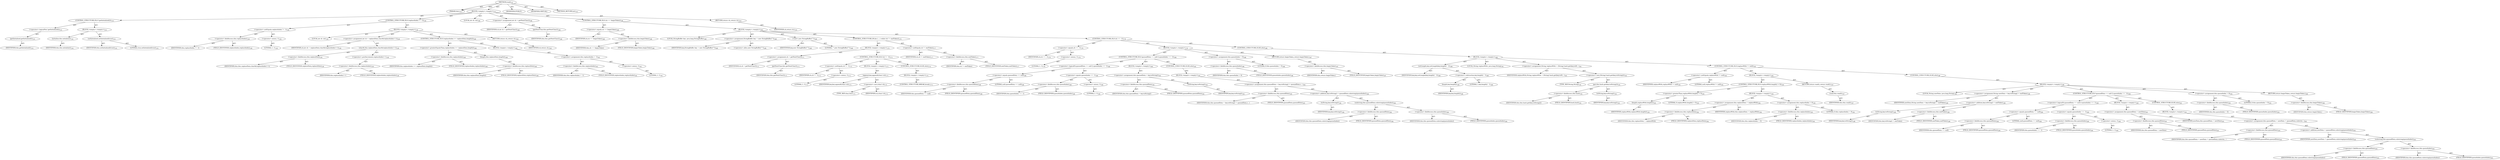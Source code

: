 digraph "read" {  
"111669149699" [label = <(METHOD,read)<SUB>152</SUB>> ]
"115964116992" [label = <(PARAM,this)<SUB>152</SUB>> ]
"25769803781" [label = <(BLOCK,&lt;empty&gt;,&lt;empty&gt;)<SUB>152</SUB>> ]
"47244640258" [label = <(CONTROL_STRUCTURE,IF,if (!getInitialized()))<SUB>153</SUB>> ]
"30064771132" [label = <(&lt;operator&gt;.logicalNot,!getInitialized())<SUB>153</SUB>> ]
"30064771133" [label = <(getInitialized,getInitialized())<SUB>153</SUB>> ]
"68719476736" [label = <(IDENTIFIER,this,getInitialized())<SUB>153</SUB>> ]
"25769803782" [label = <(BLOCK,&lt;empty&gt;,&lt;empty&gt;)<SUB>153</SUB>> ]
"30064771134" [label = <(initialize,this.initialize())<SUB>154</SUB>> ]
"68719476737" [label = <(IDENTIFIER,this,this.initialize())<SUB>154</SUB>> ]
"30064771135" [label = <(setInitialized,setInitialized(true))<SUB>155</SUB>> ]
"68719476738" [label = <(IDENTIFIER,this,setInitialized(true))<SUB>155</SUB>> ]
"90194313226" [label = <(LITERAL,true,setInitialized(true))<SUB>155</SUB>> ]
"47244640259" [label = <(CONTROL_STRUCTURE,IF,if (replaceIndex != -1))<SUB>158</SUB>> ]
"30064771136" [label = <(&lt;operator&gt;.notEquals,replaceIndex != -1)<SUB>158</SUB>> ]
"30064771137" [label = <(&lt;operator&gt;.fieldAccess,this.replaceIndex)<SUB>158</SUB>> ]
"68719476779" [label = <(IDENTIFIER,this,replaceIndex != -1)> ]
"55834574874" [label = <(FIELD_IDENTIFIER,replaceIndex,replaceIndex)<SUB>158</SUB>> ]
"30064771138" [label = <(&lt;operator&gt;.minus,-1)<SUB>158</SUB>> ]
"90194313227" [label = <(LITERAL,1,-1)<SUB>158</SUB>> ]
"25769803783" [label = <(BLOCK,&lt;empty&gt;,&lt;empty&gt;)<SUB>158</SUB>> ]
"94489280513" [label = <(LOCAL,int ch: int)<SUB>159</SUB>> ]
"30064771139" [label = <(&lt;operator&gt;.assignment,int ch = replaceData.charAt(replaceIndex++))<SUB>159</SUB>> ]
"68719476780" [label = <(IDENTIFIER,ch,int ch = replaceData.charAt(replaceIndex++))<SUB>159</SUB>> ]
"30064771140" [label = <(charAt,this.replaceData.charAt(replaceIndex++))<SUB>159</SUB>> ]
"30064771141" [label = <(&lt;operator&gt;.fieldAccess,this.replaceData)<SUB>159</SUB>> ]
"68719476781" [label = <(IDENTIFIER,this,this.replaceData.charAt(replaceIndex++))> ]
"55834574875" [label = <(FIELD_IDENTIFIER,replaceData,replaceData)<SUB>159</SUB>> ]
"30064771142" [label = <(&lt;operator&gt;.postIncrement,replaceIndex++)<SUB>159</SUB>> ]
"30064771143" [label = <(&lt;operator&gt;.fieldAccess,this.replaceIndex)<SUB>159</SUB>> ]
"68719476782" [label = <(IDENTIFIER,this,replaceIndex++)> ]
"55834574876" [label = <(FIELD_IDENTIFIER,replaceIndex,replaceIndex)<SUB>159</SUB>> ]
"47244640260" [label = <(CONTROL_STRUCTURE,IF,if (replaceIndex &gt;= replaceData.length()))<SUB>160</SUB>> ]
"30064771144" [label = <(&lt;operator&gt;.greaterEqualsThan,replaceIndex &gt;= replaceData.length())<SUB>160</SUB>> ]
"30064771145" [label = <(&lt;operator&gt;.fieldAccess,this.replaceIndex)<SUB>160</SUB>> ]
"68719476783" [label = <(IDENTIFIER,this,replaceIndex &gt;= replaceData.length())> ]
"55834574877" [label = <(FIELD_IDENTIFIER,replaceIndex,replaceIndex)<SUB>160</SUB>> ]
"30064771146" [label = <(length,this.replaceData.length())<SUB>160</SUB>> ]
"30064771147" [label = <(&lt;operator&gt;.fieldAccess,this.replaceData)<SUB>160</SUB>> ]
"68719476784" [label = <(IDENTIFIER,this,this.replaceData.length())> ]
"55834574878" [label = <(FIELD_IDENTIFIER,replaceData,replaceData)<SUB>160</SUB>> ]
"25769803784" [label = <(BLOCK,&lt;empty&gt;,&lt;empty&gt;)<SUB>160</SUB>> ]
"30064771148" [label = <(&lt;operator&gt;.assignment,this.replaceIndex = -1)<SUB>161</SUB>> ]
"30064771149" [label = <(&lt;operator&gt;.fieldAccess,this.replaceIndex)<SUB>161</SUB>> ]
"68719476785" [label = <(IDENTIFIER,this,this.replaceIndex = -1)> ]
"55834574879" [label = <(FIELD_IDENTIFIER,replaceIndex,replaceIndex)<SUB>161</SUB>> ]
"30064771150" [label = <(&lt;operator&gt;.minus,-1)<SUB>161</SUB>> ]
"90194313228" [label = <(LITERAL,1,-1)<SUB>161</SUB>> ]
"146028888066" [label = <(RETURN,return ch;,return ch;)<SUB>163</SUB>> ]
"68719476786" [label = <(IDENTIFIER,ch,return ch;)<SUB>163</SUB>> ]
"94489280514" [label = <(LOCAL,int ch: int)<SUB>166</SUB>> ]
"30064771151" [label = <(&lt;operator&gt;.assignment,int ch = getNextChar())<SUB>166</SUB>> ]
"68719476787" [label = <(IDENTIFIER,ch,int ch = getNextChar())<SUB>166</SUB>> ]
"30064771152" [label = <(getNextChar,this.getNextChar())<SUB>166</SUB>> ]
"68719476739" [label = <(IDENTIFIER,this,this.getNextChar())<SUB>166</SUB>> ]
"47244640261" [label = <(CONTROL_STRUCTURE,IF,if (ch == beginToken))<SUB>168</SUB>> ]
"30064771153" [label = <(&lt;operator&gt;.equals,ch == beginToken)<SUB>168</SUB>> ]
"68719476788" [label = <(IDENTIFIER,ch,ch == beginToken)<SUB>168</SUB>> ]
"30064771154" [label = <(&lt;operator&gt;.fieldAccess,this.beginToken)<SUB>168</SUB>> ]
"68719476789" [label = <(IDENTIFIER,this,ch == beginToken)> ]
"55834574880" [label = <(FIELD_IDENTIFIER,beginToken,beginToken)<SUB>168</SUB>> ]
"25769803785" [label = <(BLOCK,&lt;empty&gt;,&lt;empty&gt;)<SUB>168</SUB>> ]
"94489280515" [label = <(LOCAL,StringBuffer key: java.lang.StringBuffer)<SUB>169</SUB>> ]
"30064771155" [label = <(&lt;operator&gt;.assignment,StringBuffer key = new StringBuffer(&quot;&quot;))<SUB>169</SUB>> ]
"68719476790" [label = <(IDENTIFIER,key,StringBuffer key = new StringBuffer(&quot;&quot;))<SUB>169</SUB>> ]
"30064771156" [label = <(&lt;operator&gt;.alloc,new StringBuffer(&quot;&quot;))<SUB>169</SUB>> ]
"30064771157" [label = <(&lt;init&gt;,new StringBuffer(&quot;&quot;))<SUB>169</SUB>> ]
"68719476791" [label = <(IDENTIFIER,key,new StringBuffer(&quot;&quot;))<SUB>169</SUB>> ]
"90194313229" [label = <(LITERAL,&quot;&quot;,new StringBuffer(&quot;&quot;))<SUB>169</SUB>> ]
"47244640262" [label = <(CONTROL_STRUCTURE,DO,do {...} while (ch != endToken))<SUB>170</SUB>> ]
"25769803786" [label = <(BLOCK,&lt;empty&gt;,&lt;empty&gt;)<SUB>170</SUB>> ]
"30064771158" [label = <(&lt;operator&gt;.assignment,ch = getNextChar())<SUB>171</SUB>> ]
"68719476792" [label = <(IDENTIFIER,ch,ch = getNextChar())<SUB>171</SUB>> ]
"30064771159" [label = <(getNextChar,this.getNextChar())<SUB>171</SUB>> ]
"68719476740" [label = <(IDENTIFIER,this,this.getNextChar())<SUB>171</SUB>> ]
"47244640263" [label = <(CONTROL_STRUCTURE,IF,if (ch != -1))<SUB>172</SUB>> ]
"30064771160" [label = <(&lt;operator&gt;.notEquals,ch != -1)<SUB>172</SUB>> ]
"68719476793" [label = <(IDENTIFIER,ch,ch != -1)<SUB>172</SUB>> ]
"30064771161" [label = <(&lt;operator&gt;.minus,-1)<SUB>172</SUB>> ]
"90194313230" [label = <(LITERAL,1,-1)<SUB>172</SUB>> ]
"25769803787" [label = <(BLOCK,&lt;empty&gt;,&lt;empty&gt;)<SUB>172</SUB>> ]
"30064771162" [label = <(append,key.append((char) ch))<SUB>173</SUB>> ]
"68719476794" [label = <(IDENTIFIER,key,key.append((char) ch))<SUB>173</SUB>> ]
"30064771163" [label = <(&lt;operator&gt;.cast,(char) ch)<SUB>173</SUB>> ]
"180388626436" [label = <(TYPE_REF,char,char)<SUB>173</SUB>> ]
"68719476795" [label = <(IDENTIFIER,ch,(char) ch)<SUB>173</SUB>> ]
"47244640264" [label = <(CONTROL_STRUCTURE,ELSE,else)<SUB>174</SUB>> ]
"25769803788" [label = <(BLOCK,&lt;empty&gt;,&lt;empty&gt;)<SUB>174</SUB>> ]
"47244640265" [label = <(CONTROL_STRUCTURE,BREAK,break;)<SUB>175</SUB>> ]
"30064771164" [label = <(&lt;operator&gt;.notEquals,ch != endToken)<SUB>177</SUB>> ]
"68719476796" [label = <(IDENTIFIER,ch,ch != endToken)<SUB>177</SUB>> ]
"30064771165" [label = <(&lt;operator&gt;.fieldAccess,this.endToken)<SUB>177</SUB>> ]
"68719476797" [label = <(IDENTIFIER,this,ch != endToken)> ]
"55834574881" [label = <(FIELD_IDENTIFIER,endToken,endToken)<SUB>177</SUB>> ]
"47244640266" [label = <(CONTROL_STRUCTURE,IF,if (ch == -1))<SUB>179</SUB>> ]
"30064771166" [label = <(&lt;operator&gt;.equals,ch == -1)<SUB>179</SUB>> ]
"68719476798" [label = <(IDENTIFIER,ch,ch == -1)<SUB>179</SUB>> ]
"30064771167" [label = <(&lt;operator&gt;.minus,-1)<SUB>179</SUB>> ]
"90194313231" [label = <(LITERAL,1,-1)<SUB>179</SUB>> ]
"25769803789" [label = <(BLOCK,&lt;empty&gt;,&lt;empty&gt;)<SUB>179</SUB>> ]
"47244640267" [label = <(CONTROL_STRUCTURE,IF,if (queuedData == null || queueIndex == -1))<SUB>180</SUB>> ]
"30064771168" [label = <(&lt;operator&gt;.logicalOr,queuedData == null || queueIndex == -1)<SUB>180</SUB>> ]
"30064771169" [label = <(&lt;operator&gt;.equals,queuedData == null)<SUB>180</SUB>> ]
"30064771170" [label = <(&lt;operator&gt;.fieldAccess,this.queuedData)<SUB>180</SUB>> ]
"68719476799" [label = <(IDENTIFIER,this,queuedData == null)> ]
"55834574882" [label = <(FIELD_IDENTIFIER,queuedData,queuedData)<SUB>180</SUB>> ]
"90194313232" [label = <(LITERAL,null,queuedData == null)<SUB>180</SUB>> ]
"30064771171" [label = <(&lt;operator&gt;.equals,queueIndex == -1)<SUB>180</SUB>> ]
"30064771172" [label = <(&lt;operator&gt;.fieldAccess,this.queueIndex)<SUB>180</SUB>> ]
"68719476800" [label = <(IDENTIFIER,this,queueIndex == -1)> ]
"55834574883" [label = <(FIELD_IDENTIFIER,queueIndex,queueIndex)<SUB>180</SUB>> ]
"30064771173" [label = <(&lt;operator&gt;.minus,-1)<SUB>180</SUB>> ]
"90194313233" [label = <(LITERAL,1,-1)<SUB>180</SUB>> ]
"25769803790" [label = <(BLOCK,&lt;empty&gt;,&lt;empty&gt;)<SUB>180</SUB>> ]
"30064771174" [label = <(&lt;operator&gt;.assignment,this.queuedData = key.toString())<SUB>181</SUB>> ]
"30064771175" [label = <(&lt;operator&gt;.fieldAccess,this.queuedData)<SUB>181</SUB>> ]
"68719476801" [label = <(IDENTIFIER,this,this.queuedData = key.toString())> ]
"55834574884" [label = <(FIELD_IDENTIFIER,queuedData,queuedData)<SUB>181</SUB>> ]
"30064771176" [label = <(toString,key.toString())<SUB>181</SUB>> ]
"68719476802" [label = <(IDENTIFIER,key,key.toString())<SUB>181</SUB>> ]
"47244640268" [label = <(CONTROL_STRUCTURE,ELSE,else)<SUB>182</SUB>> ]
"25769803791" [label = <(BLOCK,&lt;empty&gt;,&lt;empty&gt;)<SUB>182</SUB>> ]
"30064771177" [label = <(&lt;operator&gt;.assignment,this.queuedData = key.toString() + queuedData.s...)<SUB>183</SUB>> ]
"30064771178" [label = <(&lt;operator&gt;.fieldAccess,this.queuedData)<SUB>183</SUB>> ]
"68719476803" [label = <(IDENTIFIER,this,this.queuedData = key.toString() + queuedData.s...)> ]
"55834574885" [label = <(FIELD_IDENTIFIER,queuedData,queuedData)<SUB>183</SUB>> ]
"30064771179" [label = <(&lt;operator&gt;.addition,key.toString() + queuedData.substring(queueIndex))<SUB>184</SUB>> ]
"30064771180" [label = <(toString,key.toString())<SUB>184</SUB>> ]
"68719476804" [label = <(IDENTIFIER,key,key.toString())<SUB>184</SUB>> ]
"30064771181" [label = <(substring,this.queuedData.substring(queueIndex))<SUB>184</SUB>> ]
"30064771182" [label = <(&lt;operator&gt;.fieldAccess,this.queuedData)<SUB>184</SUB>> ]
"68719476805" [label = <(IDENTIFIER,this,this.queuedData.substring(queueIndex))> ]
"55834574886" [label = <(FIELD_IDENTIFIER,queuedData,queuedData)<SUB>184</SUB>> ]
"30064771183" [label = <(&lt;operator&gt;.fieldAccess,this.queueIndex)<SUB>184</SUB>> ]
"68719476806" [label = <(IDENTIFIER,this,this.queuedData.substring(queueIndex))> ]
"55834574887" [label = <(FIELD_IDENTIFIER,queueIndex,queueIndex)<SUB>184</SUB>> ]
"30064771184" [label = <(&lt;operator&gt;.assignment,this.queueIndex = 0)<SUB>186</SUB>> ]
"30064771185" [label = <(&lt;operator&gt;.fieldAccess,this.queueIndex)<SUB>186</SUB>> ]
"68719476807" [label = <(IDENTIFIER,this,this.queueIndex = 0)> ]
"55834574888" [label = <(FIELD_IDENTIFIER,queueIndex,queueIndex)<SUB>186</SUB>> ]
"90194313234" [label = <(LITERAL,0,this.queueIndex = 0)<SUB>186</SUB>> ]
"146028888067" [label = <(RETURN,return beginToken;,return beginToken;)<SUB>187</SUB>> ]
"30064771186" [label = <(&lt;operator&gt;.fieldAccess,this.beginToken)<SUB>187</SUB>> ]
"68719476808" [label = <(IDENTIFIER,this,return beginToken;)> ]
"55834574889" [label = <(FIELD_IDENTIFIER,beginToken,beginToken)<SUB>187</SUB>> ]
"47244640269" [label = <(CONTROL_STRUCTURE,ELSE,else)<SUB>188</SUB>> ]
"25769803792" [label = <(BLOCK,&lt;empty&gt;,&lt;empty&gt;)<SUB>188</SUB>> ]
"30064771187" [label = <(setLength,key.setLength(key.length() - 1))<SUB>189</SUB>> ]
"68719476809" [label = <(IDENTIFIER,key,key.setLength(key.length() - 1))<SUB>189</SUB>> ]
"30064771188" [label = <(&lt;operator&gt;.subtraction,key.length() - 1)<SUB>189</SUB>> ]
"30064771189" [label = <(length,key.length())<SUB>189</SUB>> ]
"68719476810" [label = <(IDENTIFIER,key,key.length())<SUB>189</SUB>> ]
"90194313235" [label = <(LITERAL,1,key.length() - 1)<SUB>189</SUB>> ]
"94489280516" [label = <(LOCAL,String replaceWith: java.lang.String)<SUB>191</SUB>> ]
"30064771190" [label = <(&lt;operator&gt;.assignment,String replaceWith = (String) hash.get(key.toSt...)<SUB>191</SUB>> ]
"68719476811" [label = <(IDENTIFIER,replaceWith,String replaceWith = (String) hash.get(key.toSt...)<SUB>191</SUB>> ]
"30064771191" [label = <(&lt;operator&gt;.cast,(String) hash.get(key.toString()))<SUB>191</SUB>> ]
"180388626437" [label = <(TYPE_REF,String,String)<SUB>191</SUB>> ]
"30064771192" [label = <(get,this.hash.get(key.toString()))<SUB>191</SUB>> ]
"30064771193" [label = <(&lt;operator&gt;.fieldAccess,this.hash)<SUB>191</SUB>> ]
"68719476812" [label = <(IDENTIFIER,this,this.hash.get(key.toString()))> ]
"55834574890" [label = <(FIELD_IDENTIFIER,hash,hash)<SUB>191</SUB>> ]
"30064771194" [label = <(toString,key.toString())<SUB>191</SUB>> ]
"68719476813" [label = <(IDENTIFIER,key,key.toString())<SUB>191</SUB>> ]
"47244640270" [label = <(CONTROL_STRUCTURE,IF,if (replaceWith != null))<SUB>192</SUB>> ]
"30064771195" [label = <(&lt;operator&gt;.notEquals,replaceWith != null)<SUB>192</SUB>> ]
"68719476814" [label = <(IDENTIFIER,replaceWith,replaceWith != null)<SUB>192</SUB>> ]
"90194313236" [label = <(LITERAL,null,replaceWith != null)<SUB>192</SUB>> ]
"25769803793" [label = <(BLOCK,&lt;empty&gt;,&lt;empty&gt;)<SUB>192</SUB>> ]
"47244640271" [label = <(CONTROL_STRUCTURE,IF,if (replaceWith.length() &gt; 0))<SUB>193</SUB>> ]
"30064771196" [label = <(&lt;operator&gt;.greaterThan,replaceWith.length() &gt; 0)<SUB>193</SUB>> ]
"30064771197" [label = <(length,replaceWith.length())<SUB>193</SUB>> ]
"68719476815" [label = <(IDENTIFIER,replaceWith,replaceWith.length())<SUB>193</SUB>> ]
"90194313237" [label = <(LITERAL,0,replaceWith.length() &gt; 0)<SUB>193</SUB>> ]
"25769803794" [label = <(BLOCK,&lt;empty&gt;,&lt;empty&gt;)<SUB>193</SUB>> ]
"30064771198" [label = <(&lt;operator&gt;.assignment,this.replaceData = replaceWith)<SUB>194</SUB>> ]
"30064771199" [label = <(&lt;operator&gt;.fieldAccess,this.replaceData)<SUB>194</SUB>> ]
"68719476816" [label = <(IDENTIFIER,this,this.replaceData = replaceWith)> ]
"55834574891" [label = <(FIELD_IDENTIFIER,replaceData,replaceData)<SUB>194</SUB>> ]
"68719476817" [label = <(IDENTIFIER,replaceWith,this.replaceData = replaceWith)<SUB>194</SUB>> ]
"30064771200" [label = <(&lt;operator&gt;.assignment,this.replaceIndex = 0)<SUB>195</SUB>> ]
"30064771201" [label = <(&lt;operator&gt;.fieldAccess,this.replaceIndex)<SUB>195</SUB>> ]
"68719476818" [label = <(IDENTIFIER,this,this.replaceIndex = 0)> ]
"55834574892" [label = <(FIELD_IDENTIFIER,replaceIndex,replaceIndex)<SUB>195</SUB>> ]
"90194313238" [label = <(LITERAL,0,this.replaceIndex = 0)<SUB>195</SUB>> ]
"146028888068" [label = <(RETURN,return read();,return read();)<SUB>197</SUB>> ]
"30064771202" [label = <(read,this.read())<SUB>197</SUB>> ]
"68719476741" [label = <(IDENTIFIER,this,this.read())<SUB>197</SUB>> ]
"47244640272" [label = <(CONTROL_STRUCTURE,ELSE,else)<SUB>198</SUB>> ]
"25769803795" [label = <(BLOCK,&lt;empty&gt;,&lt;empty&gt;)<SUB>198</SUB>> ]
"94489280517" [label = <(LOCAL,String newData: java.lang.String)<SUB>199</SUB>> ]
"30064771203" [label = <(&lt;operator&gt;.assignment,String newData = key.toString() + endToken)<SUB>199</SUB>> ]
"68719476819" [label = <(IDENTIFIER,newData,String newData = key.toString() + endToken)<SUB>199</SUB>> ]
"30064771204" [label = <(&lt;operator&gt;.addition,key.toString() + endToken)<SUB>199</SUB>> ]
"30064771205" [label = <(toString,key.toString())<SUB>199</SUB>> ]
"68719476820" [label = <(IDENTIFIER,key,key.toString())<SUB>199</SUB>> ]
"30064771206" [label = <(&lt;operator&gt;.fieldAccess,this.endToken)<SUB>199</SUB>> ]
"68719476821" [label = <(IDENTIFIER,this,key.toString() + endToken)> ]
"55834574893" [label = <(FIELD_IDENTIFIER,endToken,endToken)<SUB>199</SUB>> ]
"47244640273" [label = <(CONTROL_STRUCTURE,IF,if (queuedData == null || queueIndex == -1))<SUB>200</SUB>> ]
"30064771207" [label = <(&lt;operator&gt;.logicalOr,queuedData == null || queueIndex == -1)<SUB>200</SUB>> ]
"30064771208" [label = <(&lt;operator&gt;.equals,queuedData == null)<SUB>200</SUB>> ]
"30064771209" [label = <(&lt;operator&gt;.fieldAccess,this.queuedData)<SUB>200</SUB>> ]
"68719476822" [label = <(IDENTIFIER,this,queuedData == null)> ]
"55834574894" [label = <(FIELD_IDENTIFIER,queuedData,queuedData)<SUB>200</SUB>> ]
"90194313239" [label = <(LITERAL,null,queuedData == null)<SUB>200</SUB>> ]
"30064771210" [label = <(&lt;operator&gt;.equals,queueIndex == -1)<SUB>200</SUB>> ]
"30064771211" [label = <(&lt;operator&gt;.fieldAccess,this.queueIndex)<SUB>200</SUB>> ]
"68719476823" [label = <(IDENTIFIER,this,queueIndex == -1)> ]
"55834574895" [label = <(FIELD_IDENTIFIER,queueIndex,queueIndex)<SUB>200</SUB>> ]
"30064771212" [label = <(&lt;operator&gt;.minus,-1)<SUB>200</SUB>> ]
"90194313240" [label = <(LITERAL,1,-1)<SUB>200</SUB>> ]
"25769803796" [label = <(BLOCK,&lt;empty&gt;,&lt;empty&gt;)<SUB>200</SUB>> ]
"30064771213" [label = <(&lt;operator&gt;.assignment,this.queuedData = newData)<SUB>201</SUB>> ]
"30064771214" [label = <(&lt;operator&gt;.fieldAccess,this.queuedData)<SUB>201</SUB>> ]
"68719476824" [label = <(IDENTIFIER,this,this.queuedData = newData)> ]
"55834574896" [label = <(FIELD_IDENTIFIER,queuedData,queuedData)<SUB>201</SUB>> ]
"68719476825" [label = <(IDENTIFIER,newData,this.queuedData = newData)<SUB>201</SUB>> ]
"47244640274" [label = <(CONTROL_STRUCTURE,ELSE,else)<SUB>202</SUB>> ]
"25769803797" [label = <(BLOCK,&lt;empty&gt;,&lt;empty&gt;)<SUB>202</SUB>> ]
"30064771215" [label = <(&lt;operator&gt;.assignment,this.queuedData = newData + queuedData.substrin...)<SUB>203</SUB>> ]
"30064771216" [label = <(&lt;operator&gt;.fieldAccess,this.queuedData)<SUB>203</SUB>> ]
"68719476826" [label = <(IDENTIFIER,this,this.queuedData = newData + queuedData.substrin...)> ]
"55834574897" [label = <(FIELD_IDENTIFIER,queuedData,queuedData)<SUB>203</SUB>> ]
"30064771217" [label = <(&lt;operator&gt;.addition,newData + queuedData.substring(queueIndex))<SUB>203</SUB>> ]
"68719476827" [label = <(IDENTIFIER,newData,newData + queuedData.substring(queueIndex))<SUB>203</SUB>> ]
"30064771218" [label = <(substring,this.queuedData.substring(queueIndex))<SUB>203</SUB>> ]
"30064771219" [label = <(&lt;operator&gt;.fieldAccess,this.queuedData)<SUB>203</SUB>> ]
"68719476828" [label = <(IDENTIFIER,this,this.queuedData.substring(queueIndex))> ]
"55834574898" [label = <(FIELD_IDENTIFIER,queuedData,queuedData)<SUB>203</SUB>> ]
"30064771220" [label = <(&lt;operator&gt;.fieldAccess,this.queueIndex)<SUB>203</SUB>> ]
"68719476829" [label = <(IDENTIFIER,this,this.queuedData.substring(queueIndex))> ]
"55834574899" [label = <(FIELD_IDENTIFIER,queueIndex,queueIndex)<SUB>203</SUB>> ]
"30064771221" [label = <(&lt;operator&gt;.assignment,this.queueIndex = 0)<SUB>205</SUB>> ]
"30064771222" [label = <(&lt;operator&gt;.fieldAccess,this.queueIndex)<SUB>205</SUB>> ]
"68719476830" [label = <(IDENTIFIER,this,this.queueIndex = 0)> ]
"55834574900" [label = <(FIELD_IDENTIFIER,queueIndex,queueIndex)<SUB>205</SUB>> ]
"90194313241" [label = <(LITERAL,0,this.queueIndex = 0)<SUB>205</SUB>> ]
"146028888069" [label = <(RETURN,return beginToken;,return beginToken;)<SUB>206</SUB>> ]
"30064771223" [label = <(&lt;operator&gt;.fieldAccess,this.beginToken)<SUB>206</SUB>> ]
"68719476831" [label = <(IDENTIFIER,this,return beginToken;)> ]
"55834574901" [label = <(FIELD_IDENTIFIER,beginToken,beginToken)<SUB>206</SUB>> ]
"146028888070" [label = <(RETURN,return ch;,return ch;)<SUB>210</SUB>> ]
"68719476832" [label = <(IDENTIFIER,ch,return ch;)<SUB>210</SUB>> ]
"133143986193" [label = <(MODIFIER,PUBLIC)> ]
"133143986194" [label = <(MODIFIER,VIRTUAL)> ]
"128849018883" [label = <(METHOD_RETURN,int)<SUB>152</SUB>> ]
  "111669149699" -> "115964116992"  [ label = "AST: "] 
  "111669149699" -> "25769803781"  [ label = "AST: "] 
  "111669149699" -> "133143986193"  [ label = "AST: "] 
  "111669149699" -> "133143986194"  [ label = "AST: "] 
  "111669149699" -> "128849018883"  [ label = "AST: "] 
  "25769803781" -> "47244640258"  [ label = "AST: "] 
  "25769803781" -> "47244640259"  [ label = "AST: "] 
  "25769803781" -> "94489280514"  [ label = "AST: "] 
  "25769803781" -> "30064771151"  [ label = "AST: "] 
  "25769803781" -> "47244640261"  [ label = "AST: "] 
  "25769803781" -> "146028888070"  [ label = "AST: "] 
  "47244640258" -> "30064771132"  [ label = "AST: "] 
  "47244640258" -> "25769803782"  [ label = "AST: "] 
  "30064771132" -> "30064771133"  [ label = "AST: "] 
  "30064771133" -> "68719476736"  [ label = "AST: "] 
  "25769803782" -> "30064771134"  [ label = "AST: "] 
  "25769803782" -> "30064771135"  [ label = "AST: "] 
  "30064771134" -> "68719476737"  [ label = "AST: "] 
  "30064771135" -> "68719476738"  [ label = "AST: "] 
  "30064771135" -> "90194313226"  [ label = "AST: "] 
  "47244640259" -> "30064771136"  [ label = "AST: "] 
  "47244640259" -> "25769803783"  [ label = "AST: "] 
  "30064771136" -> "30064771137"  [ label = "AST: "] 
  "30064771136" -> "30064771138"  [ label = "AST: "] 
  "30064771137" -> "68719476779"  [ label = "AST: "] 
  "30064771137" -> "55834574874"  [ label = "AST: "] 
  "30064771138" -> "90194313227"  [ label = "AST: "] 
  "25769803783" -> "94489280513"  [ label = "AST: "] 
  "25769803783" -> "30064771139"  [ label = "AST: "] 
  "25769803783" -> "47244640260"  [ label = "AST: "] 
  "25769803783" -> "146028888066"  [ label = "AST: "] 
  "30064771139" -> "68719476780"  [ label = "AST: "] 
  "30064771139" -> "30064771140"  [ label = "AST: "] 
  "30064771140" -> "30064771141"  [ label = "AST: "] 
  "30064771140" -> "30064771142"  [ label = "AST: "] 
  "30064771141" -> "68719476781"  [ label = "AST: "] 
  "30064771141" -> "55834574875"  [ label = "AST: "] 
  "30064771142" -> "30064771143"  [ label = "AST: "] 
  "30064771143" -> "68719476782"  [ label = "AST: "] 
  "30064771143" -> "55834574876"  [ label = "AST: "] 
  "47244640260" -> "30064771144"  [ label = "AST: "] 
  "47244640260" -> "25769803784"  [ label = "AST: "] 
  "30064771144" -> "30064771145"  [ label = "AST: "] 
  "30064771144" -> "30064771146"  [ label = "AST: "] 
  "30064771145" -> "68719476783"  [ label = "AST: "] 
  "30064771145" -> "55834574877"  [ label = "AST: "] 
  "30064771146" -> "30064771147"  [ label = "AST: "] 
  "30064771147" -> "68719476784"  [ label = "AST: "] 
  "30064771147" -> "55834574878"  [ label = "AST: "] 
  "25769803784" -> "30064771148"  [ label = "AST: "] 
  "30064771148" -> "30064771149"  [ label = "AST: "] 
  "30064771148" -> "30064771150"  [ label = "AST: "] 
  "30064771149" -> "68719476785"  [ label = "AST: "] 
  "30064771149" -> "55834574879"  [ label = "AST: "] 
  "30064771150" -> "90194313228"  [ label = "AST: "] 
  "146028888066" -> "68719476786"  [ label = "AST: "] 
  "30064771151" -> "68719476787"  [ label = "AST: "] 
  "30064771151" -> "30064771152"  [ label = "AST: "] 
  "30064771152" -> "68719476739"  [ label = "AST: "] 
  "47244640261" -> "30064771153"  [ label = "AST: "] 
  "47244640261" -> "25769803785"  [ label = "AST: "] 
  "30064771153" -> "68719476788"  [ label = "AST: "] 
  "30064771153" -> "30064771154"  [ label = "AST: "] 
  "30064771154" -> "68719476789"  [ label = "AST: "] 
  "30064771154" -> "55834574880"  [ label = "AST: "] 
  "25769803785" -> "94489280515"  [ label = "AST: "] 
  "25769803785" -> "30064771155"  [ label = "AST: "] 
  "25769803785" -> "30064771157"  [ label = "AST: "] 
  "25769803785" -> "47244640262"  [ label = "AST: "] 
  "25769803785" -> "47244640266"  [ label = "AST: "] 
  "30064771155" -> "68719476790"  [ label = "AST: "] 
  "30064771155" -> "30064771156"  [ label = "AST: "] 
  "30064771157" -> "68719476791"  [ label = "AST: "] 
  "30064771157" -> "90194313229"  [ label = "AST: "] 
  "47244640262" -> "25769803786"  [ label = "AST: "] 
  "47244640262" -> "30064771164"  [ label = "AST: "] 
  "25769803786" -> "30064771158"  [ label = "AST: "] 
  "25769803786" -> "47244640263"  [ label = "AST: "] 
  "30064771158" -> "68719476792"  [ label = "AST: "] 
  "30064771158" -> "30064771159"  [ label = "AST: "] 
  "30064771159" -> "68719476740"  [ label = "AST: "] 
  "47244640263" -> "30064771160"  [ label = "AST: "] 
  "47244640263" -> "25769803787"  [ label = "AST: "] 
  "47244640263" -> "47244640264"  [ label = "AST: "] 
  "30064771160" -> "68719476793"  [ label = "AST: "] 
  "30064771160" -> "30064771161"  [ label = "AST: "] 
  "30064771161" -> "90194313230"  [ label = "AST: "] 
  "25769803787" -> "30064771162"  [ label = "AST: "] 
  "30064771162" -> "68719476794"  [ label = "AST: "] 
  "30064771162" -> "30064771163"  [ label = "AST: "] 
  "30064771163" -> "180388626436"  [ label = "AST: "] 
  "30064771163" -> "68719476795"  [ label = "AST: "] 
  "47244640264" -> "25769803788"  [ label = "AST: "] 
  "25769803788" -> "47244640265"  [ label = "AST: "] 
  "30064771164" -> "68719476796"  [ label = "AST: "] 
  "30064771164" -> "30064771165"  [ label = "AST: "] 
  "30064771165" -> "68719476797"  [ label = "AST: "] 
  "30064771165" -> "55834574881"  [ label = "AST: "] 
  "47244640266" -> "30064771166"  [ label = "AST: "] 
  "47244640266" -> "25769803789"  [ label = "AST: "] 
  "47244640266" -> "47244640269"  [ label = "AST: "] 
  "30064771166" -> "68719476798"  [ label = "AST: "] 
  "30064771166" -> "30064771167"  [ label = "AST: "] 
  "30064771167" -> "90194313231"  [ label = "AST: "] 
  "25769803789" -> "47244640267"  [ label = "AST: "] 
  "25769803789" -> "30064771184"  [ label = "AST: "] 
  "25769803789" -> "146028888067"  [ label = "AST: "] 
  "47244640267" -> "30064771168"  [ label = "AST: "] 
  "47244640267" -> "25769803790"  [ label = "AST: "] 
  "47244640267" -> "47244640268"  [ label = "AST: "] 
  "30064771168" -> "30064771169"  [ label = "AST: "] 
  "30064771168" -> "30064771171"  [ label = "AST: "] 
  "30064771169" -> "30064771170"  [ label = "AST: "] 
  "30064771169" -> "90194313232"  [ label = "AST: "] 
  "30064771170" -> "68719476799"  [ label = "AST: "] 
  "30064771170" -> "55834574882"  [ label = "AST: "] 
  "30064771171" -> "30064771172"  [ label = "AST: "] 
  "30064771171" -> "30064771173"  [ label = "AST: "] 
  "30064771172" -> "68719476800"  [ label = "AST: "] 
  "30064771172" -> "55834574883"  [ label = "AST: "] 
  "30064771173" -> "90194313233"  [ label = "AST: "] 
  "25769803790" -> "30064771174"  [ label = "AST: "] 
  "30064771174" -> "30064771175"  [ label = "AST: "] 
  "30064771174" -> "30064771176"  [ label = "AST: "] 
  "30064771175" -> "68719476801"  [ label = "AST: "] 
  "30064771175" -> "55834574884"  [ label = "AST: "] 
  "30064771176" -> "68719476802"  [ label = "AST: "] 
  "47244640268" -> "25769803791"  [ label = "AST: "] 
  "25769803791" -> "30064771177"  [ label = "AST: "] 
  "30064771177" -> "30064771178"  [ label = "AST: "] 
  "30064771177" -> "30064771179"  [ label = "AST: "] 
  "30064771178" -> "68719476803"  [ label = "AST: "] 
  "30064771178" -> "55834574885"  [ label = "AST: "] 
  "30064771179" -> "30064771180"  [ label = "AST: "] 
  "30064771179" -> "30064771181"  [ label = "AST: "] 
  "30064771180" -> "68719476804"  [ label = "AST: "] 
  "30064771181" -> "30064771182"  [ label = "AST: "] 
  "30064771181" -> "30064771183"  [ label = "AST: "] 
  "30064771182" -> "68719476805"  [ label = "AST: "] 
  "30064771182" -> "55834574886"  [ label = "AST: "] 
  "30064771183" -> "68719476806"  [ label = "AST: "] 
  "30064771183" -> "55834574887"  [ label = "AST: "] 
  "30064771184" -> "30064771185"  [ label = "AST: "] 
  "30064771184" -> "90194313234"  [ label = "AST: "] 
  "30064771185" -> "68719476807"  [ label = "AST: "] 
  "30064771185" -> "55834574888"  [ label = "AST: "] 
  "146028888067" -> "30064771186"  [ label = "AST: "] 
  "30064771186" -> "68719476808"  [ label = "AST: "] 
  "30064771186" -> "55834574889"  [ label = "AST: "] 
  "47244640269" -> "25769803792"  [ label = "AST: "] 
  "25769803792" -> "30064771187"  [ label = "AST: "] 
  "25769803792" -> "94489280516"  [ label = "AST: "] 
  "25769803792" -> "30064771190"  [ label = "AST: "] 
  "25769803792" -> "47244640270"  [ label = "AST: "] 
  "30064771187" -> "68719476809"  [ label = "AST: "] 
  "30064771187" -> "30064771188"  [ label = "AST: "] 
  "30064771188" -> "30064771189"  [ label = "AST: "] 
  "30064771188" -> "90194313235"  [ label = "AST: "] 
  "30064771189" -> "68719476810"  [ label = "AST: "] 
  "30064771190" -> "68719476811"  [ label = "AST: "] 
  "30064771190" -> "30064771191"  [ label = "AST: "] 
  "30064771191" -> "180388626437"  [ label = "AST: "] 
  "30064771191" -> "30064771192"  [ label = "AST: "] 
  "30064771192" -> "30064771193"  [ label = "AST: "] 
  "30064771192" -> "30064771194"  [ label = "AST: "] 
  "30064771193" -> "68719476812"  [ label = "AST: "] 
  "30064771193" -> "55834574890"  [ label = "AST: "] 
  "30064771194" -> "68719476813"  [ label = "AST: "] 
  "47244640270" -> "30064771195"  [ label = "AST: "] 
  "47244640270" -> "25769803793"  [ label = "AST: "] 
  "47244640270" -> "47244640272"  [ label = "AST: "] 
  "30064771195" -> "68719476814"  [ label = "AST: "] 
  "30064771195" -> "90194313236"  [ label = "AST: "] 
  "25769803793" -> "47244640271"  [ label = "AST: "] 
  "25769803793" -> "146028888068"  [ label = "AST: "] 
  "47244640271" -> "30064771196"  [ label = "AST: "] 
  "47244640271" -> "25769803794"  [ label = "AST: "] 
  "30064771196" -> "30064771197"  [ label = "AST: "] 
  "30064771196" -> "90194313237"  [ label = "AST: "] 
  "30064771197" -> "68719476815"  [ label = "AST: "] 
  "25769803794" -> "30064771198"  [ label = "AST: "] 
  "25769803794" -> "30064771200"  [ label = "AST: "] 
  "30064771198" -> "30064771199"  [ label = "AST: "] 
  "30064771198" -> "68719476817"  [ label = "AST: "] 
  "30064771199" -> "68719476816"  [ label = "AST: "] 
  "30064771199" -> "55834574891"  [ label = "AST: "] 
  "30064771200" -> "30064771201"  [ label = "AST: "] 
  "30064771200" -> "90194313238"  [ label = "AST: "] 
  "30064771201" -> "68719476818"  [ label = "AST: "] 
  "30064771201" -> "55834574892"  [ label = "AST: "] 
  "146028888068" -> "30064771202"  [ label = "AST: "] 
  "30064771202" -> "68719476741"  [ label = "AST: "] 
  "47244640272" -> "25769803795"  [ label = "AST: "] 
  "25769803795" -> "94489280517"  [ label = "AST: "] 
  "25769803795" -> "30064771203"  [ label = "AST: "] 
  "25769803795" -> "47244640273"  [ label = "AST: "] 
  "25769803795" -> "30064771221"  [ label = "AST: "] 
  "25769803795" -> "146028888069"  [ label = "AST: "] 
  "30064771203" -> "68719476819"  [ label = "AST: "] 
  "30064771203" -> "30064771204"  [ label = "AST: "] 
  "30064771204" -> "30064771205"  [ label = "AST: "] 
  "30064771204" -> "30064771206"  [ label = "AST: "] 
  "30064771205" -> "68719476820"  [ label = "AST: "] 
  "30064771206" -> "68719476821"  [ label = "AST: "] 
  "30064771206" -> "55834574893"  [ label = "AST: "] 
  "47244640273" -> "30064771207"  [ label = "AST: "] 
  "47244640273" -> "25769803796"  [ label = "AST: "] 
  "47244640273" -> "47244640274"  [ label = "AST: "] 
  "30064771207" -> "30064771208"  [ label = "AST: "] 
  "30064771207" -> "30064771210"  [ label = "AST: "] 
  "30064771208" -> "30064771209"  [ label = "AST: "] 
  "30064771208" -> "90194313239"  [ label = "AST: "] 
  "30064771209" -> "68719476822"  [ label = "AST: "] 
  "30064771209" -> "55834574894"  [ label = "AST: "] 
  "30064771210" -> "30064771211"  [ label = "AST: "] 
  "30064771210" -> "30064771212"  [ label = "AST: "] 
  "30064771211" -> "68719476823"  [ label = "AST: "] 
  "30064771211" -> "55834574895"  [ label = "AST: "] 
  "30064771212" -> "90194313240"  [ label = "AST: "] 
  "25769803796" -> "30064771213"  [ label = "AST: "] 
  "30064771213" -> "30064771214"  [ label = "AST: "] 
  "30064771213" -> "68719476825"  [ label = "AST: "] 
  "30064771214" -> "68719476824"  [ label = "AST: "] 
  "30064771214" -> "55834574896"  [ label = "AST: "] 
  "47244640274" -> "25769803797"  [ label = "AST: "] 
  "25769803797" -> "30064771215"  [ label = "AST: "] 
  "30064771215" -> "30064771216"  [ label = "AST: "] 
  "30064771215" -> "30064771217"  [ label = "AST: "] 
  "30064771216" -> "68719476826"  [ label = "AST: "] 
  "30064771216" -> "55834574897"  [ label = "AST: "] 
  "30064771217" -> "68719476827"  [ label = "AST: "] 
  "30064771217" -> "30064771218"  [ label = "AST: "] 
  "30064771218" -> "30064771219"  [ label = "AST: "] 
  "30064771218" -> "30064771220"  [ label = "AST: "] 
  "30064771219" -> "68719476828"  [ label = "AST: "] 
  "30064771219" -> "55834574898"  [ label = "AST: "] 
  "30064771220" -> "68719476829"  [ label = "AST: "] 
  "30064771220" -> "55834574899"  [ label = "AST: "] 
  "30064771221" -> "30064771222"  [ label = "AST: "] 
  "30064771221" -> "90194313241"  [ label = "AST: "] 
  "30064771222" -> "68719476830"  [ label = "AST: "] 
  "30064771222" -> "55834574900"  [ label = "AST: "] 
  "146028888069" -> "30064771223"  [ label = "AST: "] 
  "30064771223" -> "68719476831"  [ label = "AST: "] 
  "30064771223" -> "55834574901"  [ label = "AST: "] 
  "146028888070" -> "68719476832"  [ label = "AST: "] 
  "111669149699" -> "115964116992"  [ label = "DDG: "] 
}
